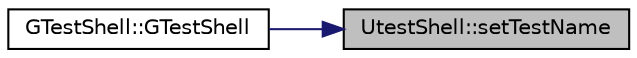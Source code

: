 digraph "UtestShell::setTestName"
{
 // LATEX_PDF_SIZE
  edge [fontname="Helvetica",fontsize="10",labelfontname="Helvetica",labelfontsize="10"];
  node [fontname="Helvetica",fontsize="10",shape=record];
  rankdir="RL";
  Node1 [label="UtestShell::setTestName",height=0.2,width=0.4,color="black", fillcolor="grey75", style="filled", fontcolor="black",tooltip=" "];
  Node1 -> Node2 [dir="back",color="midnightblue",fontsize="10",style="solid",fontname="Helvetica"];
  Node2 [label="GTestShell::GTestShell",height=0.2,width=0.4,color="black", fillcolor="white", style="filled",URL="$classGTestShell.html#a655c81d8706a983f55ab76316ca4b25d",tooltip=" "];
}
